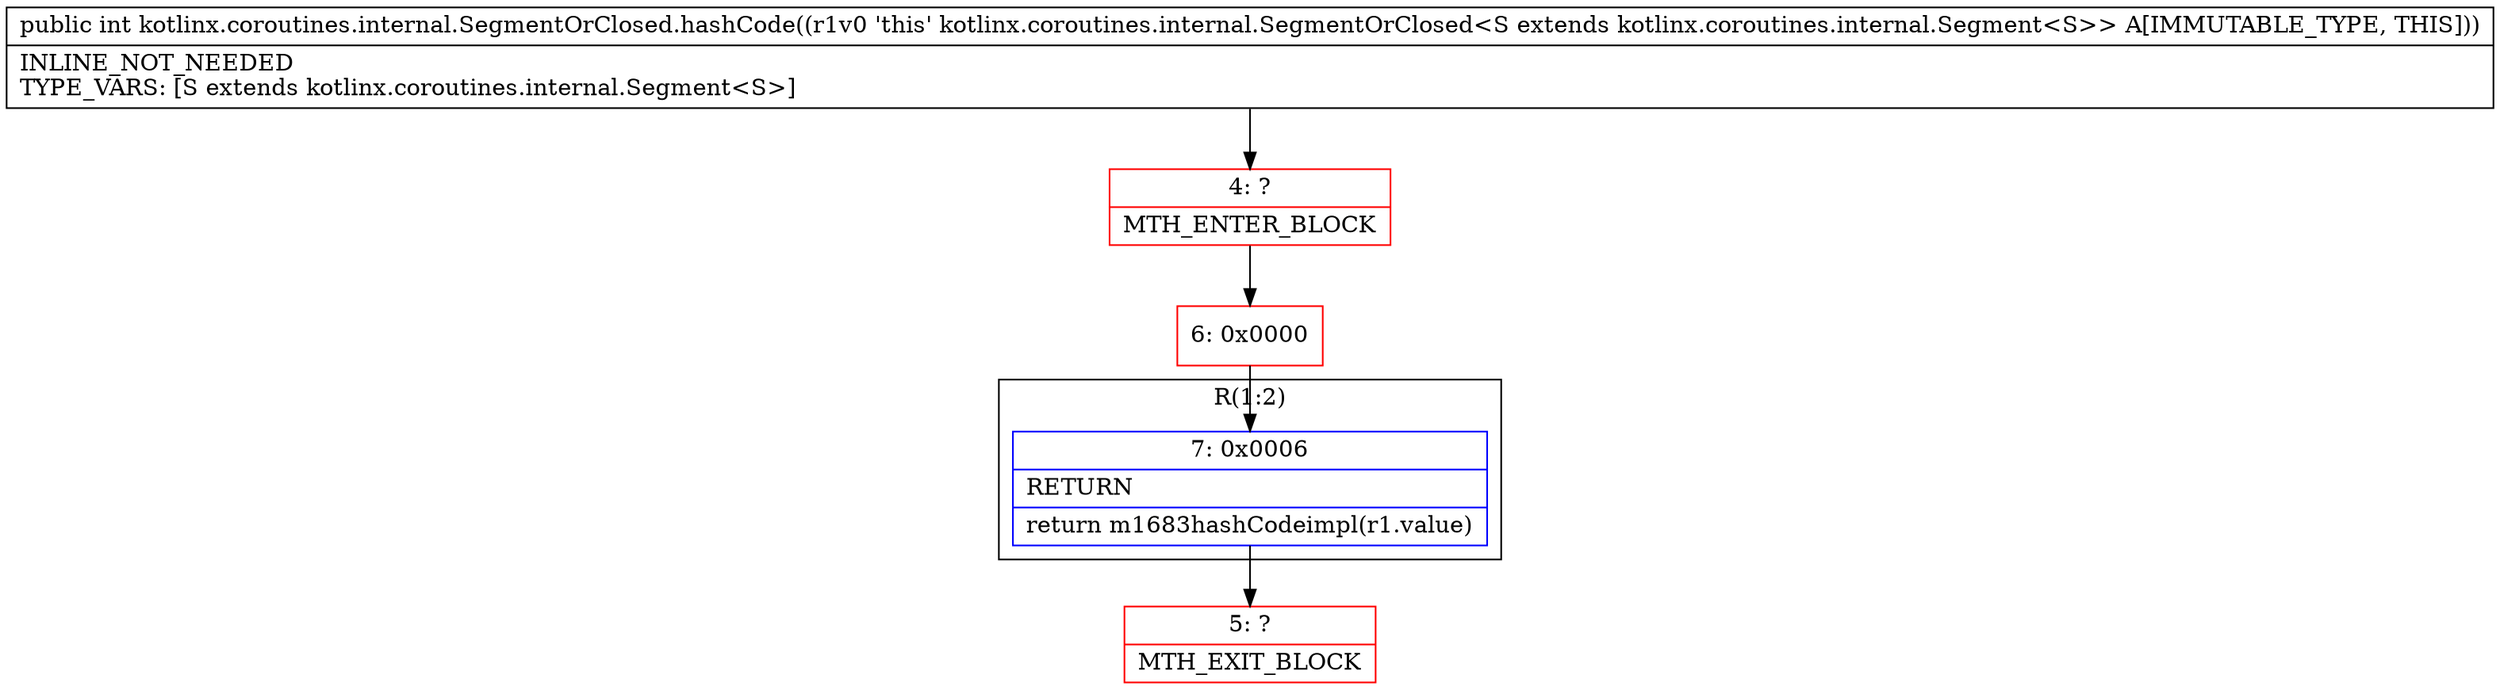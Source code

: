 digraph "CFG forkotlinx.coroutines.internal.SegmentOrClosed.hashCode()I" {
subgraph cluster_Region_556794031 {
label = "R(1:2)";
node [shape=record,color=blue];
Node_7 [shape=record,label="{7\:\ 0x0006|RETURN\l|return m1683hashCodeimpl(r1.value)\l}"];
}
Node_4 [shape=record,color=red,label="{4\:\ ?|MTH_ENTER_BLOCK\l}"];
Node_6 [shape=record,color=red,label="{6\:\ 0x0000}"];
Node_5 [shape=record,color=red,label="{5\:\ ?|MTH_EXIT_BLOCK\l}"];
MethodNode[shape=record,label="{public int kotlinx.coroutines.internal.SegmentOrClosed.hashCode((r1v0 'this' kotlinx.coroutines.internal.SegmentOrClosed\<S extends kotlinx.coroutines.internal.Segment\<S\>\> A[IMMUTABLE_TYPE, THIS]))  | INLINE_NOT_NEEDED\lTYPE_VARS: [S extends kotlinx.coroutines.internal.Segment\<S\>]\l}"];
MethodNode -> Node_4;Node_7 -> Node_5;
Node_4 -> Node_6;
Node_6 -> Node_7;
}


